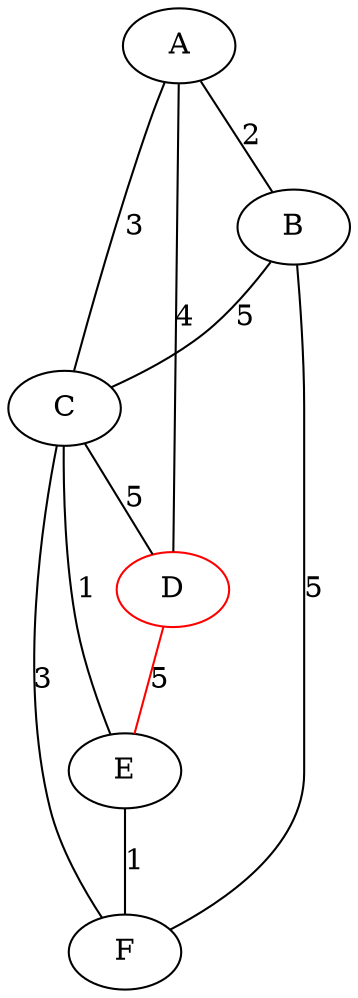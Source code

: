 digraph g{
	edge[arrowhead=none];
	C->D [label=5];
	C->F [label=3];
	C->E [label=1];
	B->F [label=5];
	B->C [label=5];
	A->B [label=2];
	A->C [label=3];
	A->D [label=4];
	E->F [label=1];
	edge[color=red];
	D->E [label=5];
	D [color = red];
}
